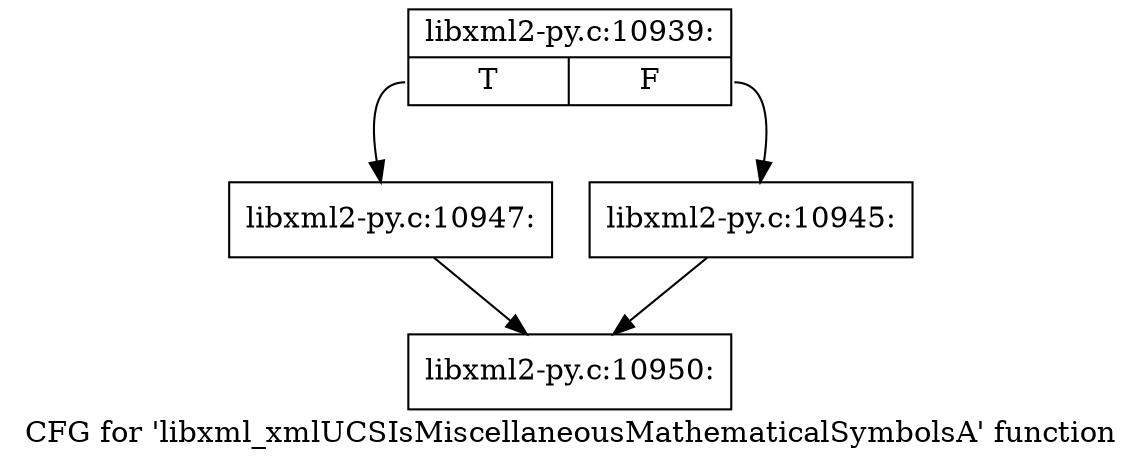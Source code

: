 digraph "CFG for 'libxml_xmlUCSIsMiscellaneousMathematicalSymbolsA' function" {
	label="CFG for 'libxml_xmlUCSIsMiscellaneousMathematicalSymbolsA' function";

	Node0x45ef730 [shape=record,label="{libxml2-py.c:10939:|{<s0>T|<s1>F}}"];
	Node0x45ef730:s0 -> Node0x45f2580;
	Node0x45ef730:s1 -> Node0x45f2530;
	Node0x45f2530 [shape=record,label="{libxml2-py.c:10945:}"];
	Node0x45f2530 -> Node0x45efae0;
	Node0x45f2580 [shape=record,label="{libxml2-py.c:10947:}"];
	Node0x45f2580 -> Node0x45efae0;
	Node0x45efae0 [shape=record,label="{libxml2-py.c:10950:}"];
}
